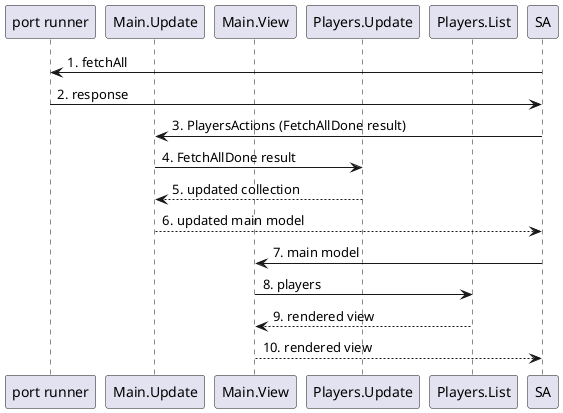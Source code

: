 @startuml
participant "port runner" as PR
participant Main.Update as MU
participant Main.View as MV
participant Players.Update as PU
participant Players.List as PL

SA -> PR : 1. fetchAll
PR -> SA : 2. response
SA -> MU : 3. PlayersActions (FetchAllDone result)
MU -> PU : 4. FetchAllDone result
PU --> MU : 5. updated collection
MU --> SA : 6. updated main model
SA -> MV : 7. main model
MV -> PL : 8. players
PL --> MV : 9. rendered view
MV --> SA : 10. rendered view
@enduml
